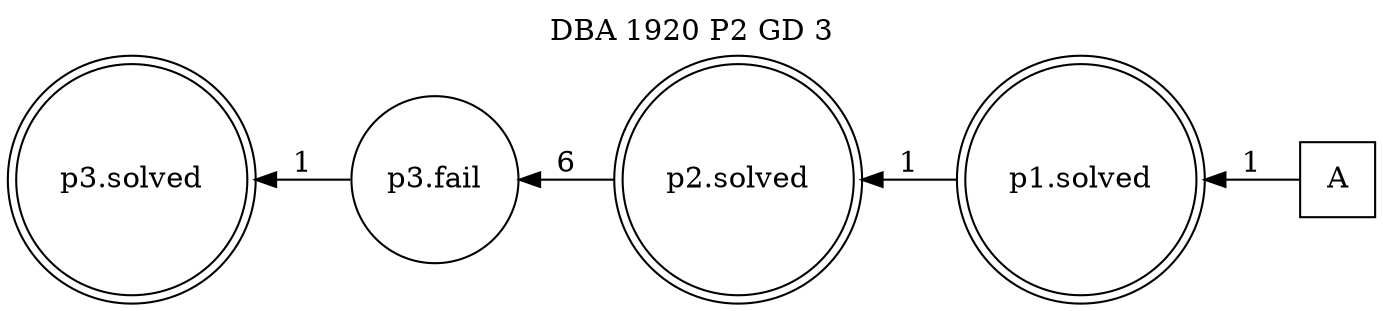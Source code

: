 digraph DBA_1920_P2_GD_3_GOOD {
labelloc="tl"
label= " DBA 1920 P2 GD 3 "
rankdir="RL";
graph [ size=" 10 , 10 !"]

"A" [shape="square" label="A"]
"p1.solved" [shape="doublecircle" label="p1.solved"]
"p2.solved" [shape="doublecircle" label="p2.solved"]
"p3.fail" [shape="circle" label="p3.fail"]
"p3.solved" [shape="doublecircle" label="p3.solved"]
"A" -> "p1.solved" [ label=1]
"p1.solved" -> "p2.solved" [ label=1]
"p2.solved" -> "p3.fail" [ label=6]
"p3.fail" -> "p3.solved" [ label=1]
}
